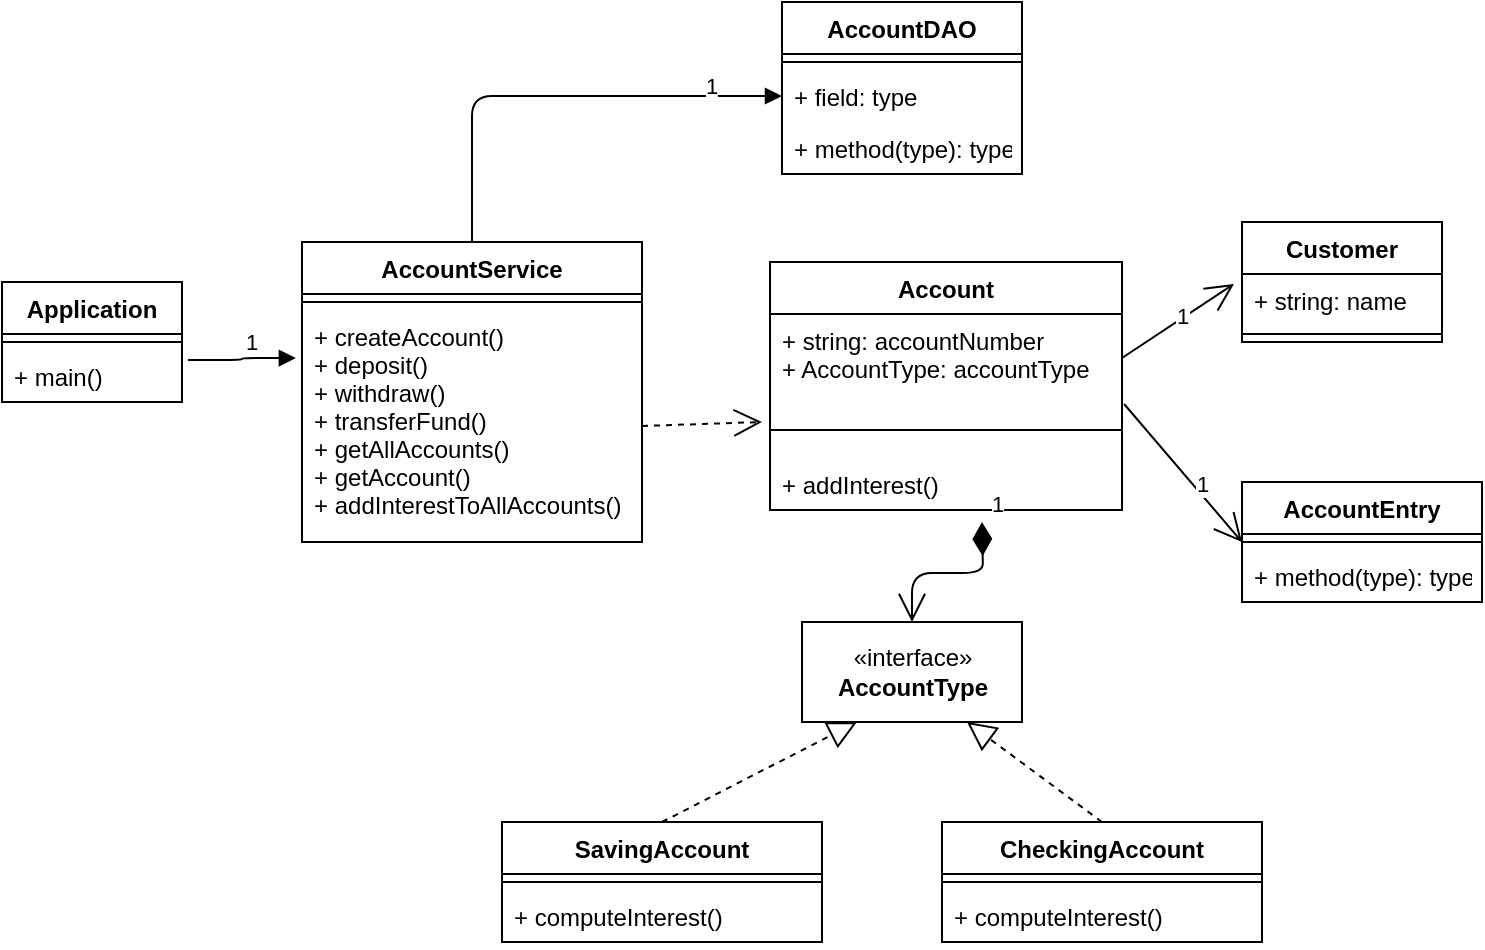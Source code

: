 <mxfile version="13.7.3" type="device"><diagram id="C5RBs43oDa-KdzZeNtuy" name="Page-1"><mxGraphModel dx="946" dy="488" grid="1" gridSize="10" guides="1" tooltips="0" connect="1" arrows="1" fold="1" page="0" pageScale="1" pageWidth="827" pageHeight="1169" math="0" shadow="0"><root><mxCell id="WIyWlLk6GJQsqaUBKTNV-0"/><mxCell id="WIyWlLk6GJQsqaUBKTNV-1" parent="WIyWlLk6GJQsqaUBKTNV-0"/><mxCell id="Jgo5PGx3K5WTA3NZfeBy-8" value="Application" style="swimlane;fontStyle=1;align=center;verticalAlign=top;childLayout=stackLayout;horizontal=1;startSize=26;horizontalStack=0;resizeParent=1;resizeParentMax=0;resizeLast=0;collapsible=1;marginBottom=0;" vertex="1" parent="WIyWlLk6GJQsqaUBKTNV-1"><mxGeometry x="30" y="190" width="90" height="60" as="geometry"/></mxCell><mxCell id="Jgo5PGx3K5WTA3NZfeBy-10" value="" style="line;strokeWidth=1;fillColor=none;align=left;verticalAlign=middle;spacingTop=-1;spacingLeft=3;spacingRight=3;rotatable=0;labelPosition=right;points=[];portConstraint=eastwest;" vertex="1" parent="Jgo5PGx3K5WTA3NZfeBy-8"><mxGeometry y="26" width="90" height="8" as="geometry"/></mxCell><mxCell id="Jgo5PGx3K5WTA3NZfeBy-11" value="+ main()&#10;" style="text;strokeColor=none;fillColor=none;align=left;verticalAlign=top;spacingLeft=4;spacingRight=4;overflow=hidden;rotatable=0;points=[[0,0.5],[1,0.5]];portConstraint=eastwest;" vertex="1" parent="Jgo5PGx3K5WTA3NZfeBy-8"><mxGeometry y="34" width="90" height="26" as="geometry"/></mxCell><mxCell id="Jgo5PGx3K5WTA3NZfeBy-24" value="Customer" style="swimlane;fontStyle=1;align=center;verticalAlign=top;childLayout=stackLayout;horizontal=1;startSize=26;horizontalStack=0;resizeParent=1;resizeParentMax=0;resizeLast=0;collapsible=1;marginBottom=0;" vertex="1" parent="WIyWlLk6GJQsqaUBKTNV-1"><mxGeometry x="650" y="160" width="100" height="60" as="geometry"/></mxCell><mxCell id="Jgo5PGx3K5WTA3NZfeBy-25" value="+ string: name" style="text;strokeColor=none;fillColor=none;align=left;verticalAlign=top;spacingLeft=4;spacingRight=4;overflow=hidden;rotatable=0;points=[[0,0.5],[1,0.5]];portConstraint=eastwest;" vertex="1" parent="Jgo5PGx3K5WTA3NZfeBy-24"><mxGeometry y="26" width="100" height="26" as="geometry"/></mxCell><mxCell id="Jgo5PGx3K5WTA3NZfeBy-26" value="" style="line;strokeWidth=1;fillColor=none;align=left;verticalAlign=middle;spacingTop=-1;spacingLeft=3;spacingRight=3;rotatable=0;labelPosition=right;points=[];portConstraint=eastwest;" vertex="1" parent="Jgo5PGx3K5WTA3NZfeBy-24"><mxGeometry y="52" width="100" height="8" as="geometry"/></mxCell><mxCell id="Jgo5PGx3K5WTA3NZfeBy-28" value="AccountEntry&#10;" style="swimlane;fontStyle=1;align=center;verticalAlign=top;childLayout=stackLayout;horizontal=1;startSize=26;horizontalStack=0;resizeParent=1;resizeParentMax=0;resizeLast=0;collapsible=1;marginBottom=0;" vertex="1" parent="WIyWlLk6GJQsqaUBKTNV-1"><mxGeometry x="650" y="290" width="120" height="60" as="geometry"/></mxCell><mxCell id="Jgo5PGx3K5WTA3NZfeBy-30" value="" style="line;strokeWidth=1;fillColor=none;align=left;verticalAlign=middle;spacingTop=-1;spacingLeft=3;spacingRight=3;rotatable=0;labelPosition=right;points=[];portConstraint=eastwest;" vertex="1" parent="Jgo5PGx3K5WTA3NZfeBy-28"><mxGeometry y="26" width="120" height="8" as="geometry"/></mxCell><mxCell id="Jgo5PGx3K5WTA3NZfeBy-31" value="+ method(type): type" style="text;strokeColor=none;fillColor=none;align=left;verticalAlign=top;spacingLeft=4;spacingRight=4;overflow=hidden;rotatable=0;points=[[0,0.5],[1,0.5]];portConstraint=eastwest;" vertex="1" parent="Jgo5PGx3K5WTA3NZfeBy-28"><mxGeometry y="34" width="120" height="26" as="geometry"/></mxCell><mxCell id="Jgo5PGx3K5WTA3NZfeBy-16" value="AccountDAO&#10;" style="swimlane;fontStyle=1;align=center;verticalAlign=top;childLayout=stackLayout;horizontal=1;startSize=26;horizontalStack=0;resizeParent=1;resizeParentMax=0;resizeLast=0;collapsible=1;marginBottom=0;" vertex="1" parent="WIyWlLk6GJQsqaUBKTNV-1"><mxGeometry x="420" y="50" width="120" height="86" as="geometry"/></mxCell><mxCell id="Jgo5PGx3K5WTA3NZfeBy-18" value="" style="line;strokeWidth=1;fillColor=none;align=left;verticalAlign=middle;spacingTop=-1;spacingLeft=3;spacingRight=3;rotatable=0;labelPosition=right;points=[];portConstraint=eastwest;" vertex="1" parent="Jgo5PGx3K5WTA3NZfeBy-16"><mxGeometry y="26" width="120" height="8" as="geometry"/></mxCell><mxCell id="Jgo5PGx3K5WTA3NZfeBy-17" value="+ field: type" style="text;strokeColor=none;fillColor=none;align=left;verticalAlign=top;spacingLeft=4;spacingRight=4;overflow=hidden;rotatable=0;points=[[0,0.5],[1,0.5]];portConstraint=eastwest;" vertex="1" parent="Jgo5PGx3K5WTA3NZfeBy-16"><mxGeometry y="34" width="120" height="26" as="geometry"/></mxCell><mxCell id="Jgo5PGx3K5WTA3NZfeBy-19" value="+ method(type): type" style="text;strokeColor=none;fillColor=none;align=left;verticalAlign=top;spacingLeft=4;spacingRight=4;overflow=hidden;rotatable=0;points=[[0,0.5],[1,0.5]];portConstraint=eastwest;" vertex="1" parent="Jgo5PGx3K5WTA3NZfeBy-16"><mxGeometry y="60" width="120" height="26" as="geometry"/></mxCell><mxCell id="Jgo5PGx3K5WTA3NZfeBy-12" value="AccountService&#10;" style="swimlane;fontStyle=1;align=center;verticalAlign=top;childLayout=stackLayout;horizontal=1;startSize=26;horizontalStack=0;resizeParent=1;resizeParentMax=0;resizeLast=0;collapsible=1;marginBottom=0;" vertex="1" parent="WIyWlLk6GJQsqaUBKTNV-1"><mxGeometry x="180" y="170" width="170" height="150" as="geometry"/></mxCell><mxCell id="Jgo5PGx3K5WTA3NZfeBy-14" value="" style="line;strokeWidth=1;fillColor=none;align=left;verticalAlign=middle;spacingTop=-1;spacingLeft=3;spacingRight=3;rotatable=0;labelPosition=right;points=[];portConstraint=eastwest;" vertex="1" parent="Jgo5PGx3K5WTA3NZfeBy-12"><mxGeometry y="26" width="170" height="8" as="geometry"/></mxCell><mxCell id="Jgo5PGx3K5WTA3NZfeBy-15" value="+ createAccount()&#10;+ deposit()&#10;+ withdraw()&#10;+ transferFund()&#10;+ getAllAccounts()&#10;+ getAccount()&#10;+ addInterestToAllAccounts()&#10;&#10;" style="text;strokeColor=none;fillColor=none;align=left;verticalAlign=top;spacingLeft=4;spacingRight=4;overflow=hidden;rotatable=0;points=[[0,0.5],[1,0.5]];portConstraint=eastwest;" vertex="1" parent="Jgo5PGx3K5WTA3NZfeBy-12"><mxGeometry y="34" width="170" height="116" as="geometry"/></mxCell><mxCell id="Jgo5PGx3K5WTA3NZfeBy-43" value="«interface»&lt;br&gt;&lt;b&gt;AccountType&lt;/b&gt;" style="html=1;fontColor=#000000;" vertex="1" parent="WIyWlLk6GJQsqaUBKTNV-1"><mxGeometry x="430" y="360" width="110" height="50" as="geometry"/></mxCell><mxCell id="Jgo5PGx3K5WTA3NZfeBy-35" value="Account" style="swimlane;fontStyle=1;align=center;verticalAlign=top;childLayout=stackLayout;horizontal=1;startSize=26;horizontalStack=0;resizeParent=1;resizeParentMax=0;resizeLast=0;collapsible=1;marginBottom=0;" vertex="1" parent="WIyWlLk6GJQsqaUBKTNV-1"><mxGeometry x="414" y="180" width="176" height="124" as="geometry"/></mxCell><mxCell id="Jgo5PGx3K5WTA3NZfeBy-36" value="+ string: accountNumber&#10;+ AccountType: accountType" style="text;strokeColor=none;fillColor=none;align=left;verticalAlign=top;spacingLeft=4;spacingRight=4;overflow=hidden;rotatable=0;points=[[0,0.5],[1,0.5]];portConstraint=eastwest;" vertex="1" parent="Jgo5PGx3K5WTA3NZfeBy-35"><mxGeometry y="26" width="176" height="44" as="geometry"/></mxCell><mxCell id="Jgo5PGx3K5WTA3NZfeBy-37" value="" style="line;strokeWidth=1;fillColor=none;align=left;verticalAlign=middle;spacingTop=-1;spacingLeft=3;spacingRight=3;rotatable=0;labelPosition=right;points=[];portConstraint=eastwest;" vertex="1" parent="Jgo5PGx3K5WTA3NZfeBy-35"><mxGeometry y="70" width="176" height="28" as="geometry"/></mxCell><mxCell id="Jgo5PGx3K5WTA3NZfeBy-38" value="+ addInterest()&#10;" style="text;strokeColor=none;fillColor=none;align=left;verticalAlign=top;spacingLeft=4;spacingRight=4;overflow=hidden;rotatable=0;points=[[0,0.5],[1,0.5]];portConstraint=eastwest;" vertex="1" parent="Jgo5PGx3K5WTA3NZfeBy-35"><mxGeometry y="98" width="176" height="26" as="geometry"/></mxCell><mxCell id="Jgo5PGx3K5WTA3NZfeBy-44" value="1" style="endArrow=open;html=1;endSize=12;startArrow=diamondThin;startSize=14;startFill=1;edgeStyle=orthogonalEdgeStyle;align=left;verticalAlign=bottom;fontColor=#000000;entryX=0.5;entryY=0;entryDx=0;entryDy=0;" edge="1" parent="WIyWlLk6GJQsqaUBKTNV-1" target="Jgo5PGx3K5WTA3NZfeBy-43"><mxGeometry x="-1" y="3" relative="1" as="geometry"><mxPoint x="520" y="310" as="sourcePoint"/><mxPoint x="490" y="240" as="targetPoint"/></mxGeometry></mxCell><mxCell id="Jgo5PGx3K5WTA3NZfeBy-45" value="" style="endArrow=block;endFill=1;html=1;edgeStyle=orthogonalEdgeStyle;align=left;verticalAlign=top;fontColor=#000000;exitX=1.033;exitY=0.192;exitDx=0;exitDy=0;exitPerimeter=0;entryX=-0.018;entryY=0.207;entryDx=0;entryDy=0;entryPerimeter=0;" edge="1" parent="WIyWlLk6GJQsqaUBKTNV-1" source="Jgo5PGx3K5WTA3NZfeBy-11" target="Jgo5PGx3K5WTA3NZfeBy-15"><mxGeometry x="-1" relative="1" as="geometry"><mxPoint x="330" y="280" as="sourcePoint"/><mxPoint x="490" y="280" as="targetPoint"/></mxGeometry></mxCell><mxCell id="Jgo5PGx3K5WTA3NZfeBy-46" value="1" style="edgeLabel;resizable=0;html=1;align=left;verticalAlign=bottom;" connectable="0" vertex="1" parent="Jgo5PGx3K5WTA3NZfeBy-45"><mxGeometry x="-1" relative="1" as="geometry"><mxPoint x="27.03" y="-0.99" as="offset"/></mxGeometry></mxCell><mxCell id="Jgo5PGx3K5WTA3NZfeBy-47" value="" style="endArrow=block;endFill=1;html=1;edgeStyle=orthogonalEdgeStyle;align=left;verticalAlign=top;fontColor=#000000;exitX=0.5;exitY=0;exitDx=0;exitDy=0;entryX=0;entryY=0.5;entryDx=0;entryDy=0;" edge="1" parent="WIyWlLk6GJQsqaUBKTNV-1" source="Jgo5PGx3K5WTA3NZfeBy-12" target="Jgo5PGx3K5WTA3NZfeBy-17"><mxGeometry x="-1" relative="1" as="geometry"><mxPoint x="132.97" y="238.992" as="sourcePoint"/><mxPoint x="186.94" y="238.012" as="targetPoint"/></mxGeometry></mxCell><mxCell id="Jgo5PGx3K5WTA3NZfeBy-48" value="1" style="edgeLabel;resizable=0;html=1;align=left;verticalAlign=bottom;" connectable="0" vertex="1" parent="Jgo5PGx3K5WTA3NZfeBy-47"><mxGeometry x="-1" relative="1" as="geometry"><mxPoint x="115" y="-70" as="offset"/></mxGeometry></mxCell><mxCell id="Jgo5PGx3K5WTA3NZfeBy-49" value="" style="endArrow=open;endSize=12;dashed=1;html=1;fontColor=#000000;exitX=1;exitY=0.5;exitDx=0;exitDy=0;" edge="1" parent="WIyWlLk6GJQsqaUBKTNV-1" source="Jgo5PGx3K5WTA3NZfeBy-15"><mxGeometry width="160" relative="1" as="geometry"><mxPoint x="330" y="280" as="sourcePoint"/><mxPoint x="410" y="260" as="targetPoint"/></mxGeometry></mxCell><mxCell id="Jgo5PGx3K5WTA3NZfeBy-50" value="" style="endArrow=open;endFill=1;endSize=12;html=1;fontColor=#000000;exitX=1;exitY=0.5;exitDx=0;exitDy=0;entryX=-0.04;entryY=0.192;entryDx=0;entryDy=0;entryPerimeter=0;" edge="1" parent="WIyWlLk6GJQsqaUBKTNV-1" source="Jgo5PGx3K5WTA3NZfeBy-36" target="Jgo5PGx3K5WTA3NZfeBy-25"><mxGeometry width="160" relative="1" as="geometry"><mxPoint x="330" y="280" as="sourcePoint"/><mxPoint x="490" y="280" as="targetPoint"/></mxGeometry></mxCell><mxCell id="Jgo5PGx3K5WTA3NZfeBy-53" value="1" style="edgeLabel;html=1;align=center;verticalAlign=middle;resizable=0;points=[];fontColor=#000000;" vertex="1" connectable="0" parent="Jgo5PGx3K5WTA3NZfeBy-50"><mxGeometry x="0.48" y="-3" relative="1" as="geometry"><mxPoint x="-13.37" y="3.06" as="offset"/></mxGeometry></mxCell><mxCell id="Jgo5PGx3K5WTA3NZfeBy-51" value="" style="endArrow=open;endFill=1;endSize=12;html=1;fontColor=#000000;entryX=0;entryY=0.5;entryDx=0;entryDy=0;exitX=1.006;exitY=1.023;exitDx=0;exitDy=0;exitPerimeter=0;" edge="1" parent="WIyWlLk6GJQsqaUBKTNV-1" source="Jgo5PGx3K5WTA3NZfeBy-36" target="Jgo5PGx3K5WTA3NZfeBy-28"><mxGeometry width="160" relative="1" as="geometry"><mxPoint x="600" y="238" as="sourcePoint"/><mxPoint x="656" y="200.992" as="targetPoint"/></mxGeometry></mxCell><mxCell id="Jgo5PGx3K5WTA3NZfeBy-52" value="1" style="edgeLabel;html=1;align=center;verticalAlign=middle;resizable=0;points=[];fontColor=#000000;" vertex="1" connectable="0" parent="Jgo5PGx3K5WTA3NZfeBy-51"><mxGeometry x="0.653" y="2" relative="1" as="geometry"><mxPoint x="-11.3" y="-15.73" as="offset"/></mxGeometry></mxCell><mxCell id="Jgo5PGx3K5WTA3NZfeBy-61" value="" style="endArrow=block;dashed=1;endFill=0;endSize=12;html=1;fontColor=#000000;exitX=0.5;exitY=0;exitDx=0;exitDy=0;entryX=0.25;entryY=1;entryDx=0;entryDy=0;" edge="1" parent="WIyWlLk6GJQsqaUBKTNV-1" source="Jgo5PGx3K5WTA3NZfeBy-54" target="Jgo5PGx3K5WTA3NZfeBy-43"><mxGeometry width="160" relative="1" as="geometry"><mxPoint x="330" y="350" as="sourcePoint"/><mxPoint x="490" y="350" as="targetPoint"/></mxGeometry></mxCell><mxCell id="Jgo5PGx3K5WTA3NZfeBy-62" value="" style="endArrow=block;dashed=1;endFill=0;endSize=12;html=1;fontColor=#000000;exitX=0.5;exitY=0;exitDx=0;exitDy=0;entryX=0.75;entryY=1;entryDx=0;entryDy=0;" edge="1" parent="WIyWlLk6GJQsqaUBKTNV-1" source="Jgo5PGx3K5WTA3NZfeBy-58" target="Jgo5PGx3K5WTA3NZfeBy-43"><mxGeometry width="160" relative="1" as="geometry"><mxPoint x="370" y="460" as="sourcePoint"/><mxPoint x="467.5" y="420" as="targetPoint"/></mxGeometry></mxCell><mxCell id="Jgo5PGx3K5WTA3NZfeBy-58" value="CheckingAccount" style="swimlane;fontStyle=1;align=center;verticalAlign=top;childLayout=stackLayout;horizontal=1;startSize=26;horizontalStack=0;resizeParent=1;resizeParentMax=0;resizeLast=0;collapsible=1;marginBottom=0;fontColor=#000000;" vertex="1" parent="WIyWlLk6GJQsqaUBKTNV-1"><mxGeometry x="500" y="460" width="160" height="60" as="geometry"/></mxCell><mxCell id="Jgo5PGx3K5WTA3NZfeBy-59" value="" style="line;strokeWidth=1;fillColor=none;align=left;verticalAlign=middle;spacingTop=-1;spacingLeft=3;spacingRight=3;rotatable=0;labelPosition=right;points=[];portConstraint=eastwest;" vertex="1" parent="Jgo5PGx3K5WTA3NZfeBy-58"><mxGeometry y="26" width="160" height="8" as="geometry"/></mxCell><mxCell id="Jgo5PGx3K5WTA3NZfeBy-60" value="+ computeInterest()" style="text;strokeColor=none;fillColor=none;align=left;verticalAlign=top;spacingLeft=4;spacingRight=4;overflow=hidden;rotatable=0;points=[[0,0.5],[1,0.5]];portConstraint=eastwest;" vertex="1" parent="Jgo5PGx3K5WTA3NZfeBy-58"><mxGeometry y="34" width="160" height="26" as="geometry"/></mxCell><mxCell id="Jgo5PGx3K5WTA3NZfeBy-54" value="SavingAccount" style="swimlane;fontStyle=1;align=center;verticalAlign=top;childLayout=stackLayout;horizontal=1;startSize=26;horizontalStack=0;resizeParent=1;resizeParentMax=0;resizeLast=0;collapsible=1;marginBottom=0;fontColor=#000000;" vertex="1" parent="WIyWlLk6GJQsqaUBKTNV-1"><mxGeometry x="280" y="460" width="160" height="60" as="geometry"/></mxCell><mxCell id="Jgo5PGx3K5WTA3NZfeBy-56" value="" style="line;strokeWidth=1;fillColor=none;align=left;verticalAlign=middle;spacingTop=-1;spacingLeft=3;spacingRight=3;rotatable=0;labelPosition=right;points=[];portConstraint=eastwest;" vertex="1" parent="Jgo5PGx3K5WTA3NZfeBy-54"><mxGeometry y="26" width="160" height="8" as="geometry"/></mxCell><mxCell id="Jgo5PGx3K5WTA3NZfeBy-57" value="+ computeInterest()" style="text;strokeColor=none;fillColor=none;align=left;verticalAlign=top;spacingLeft=4;spacingRight=4;overflow=hidden;rotatable=0;points=[[0,0.5],[1,0.5]];portConstraint=eastwest;" vertex="1" parent="Jgo5PGx3K5WTA3NZfeBy-54"><mxGeometry y="34" width="160" height="26" as="geometry"/></mxCell></root></mxGraphModel></diagram></mxfile>